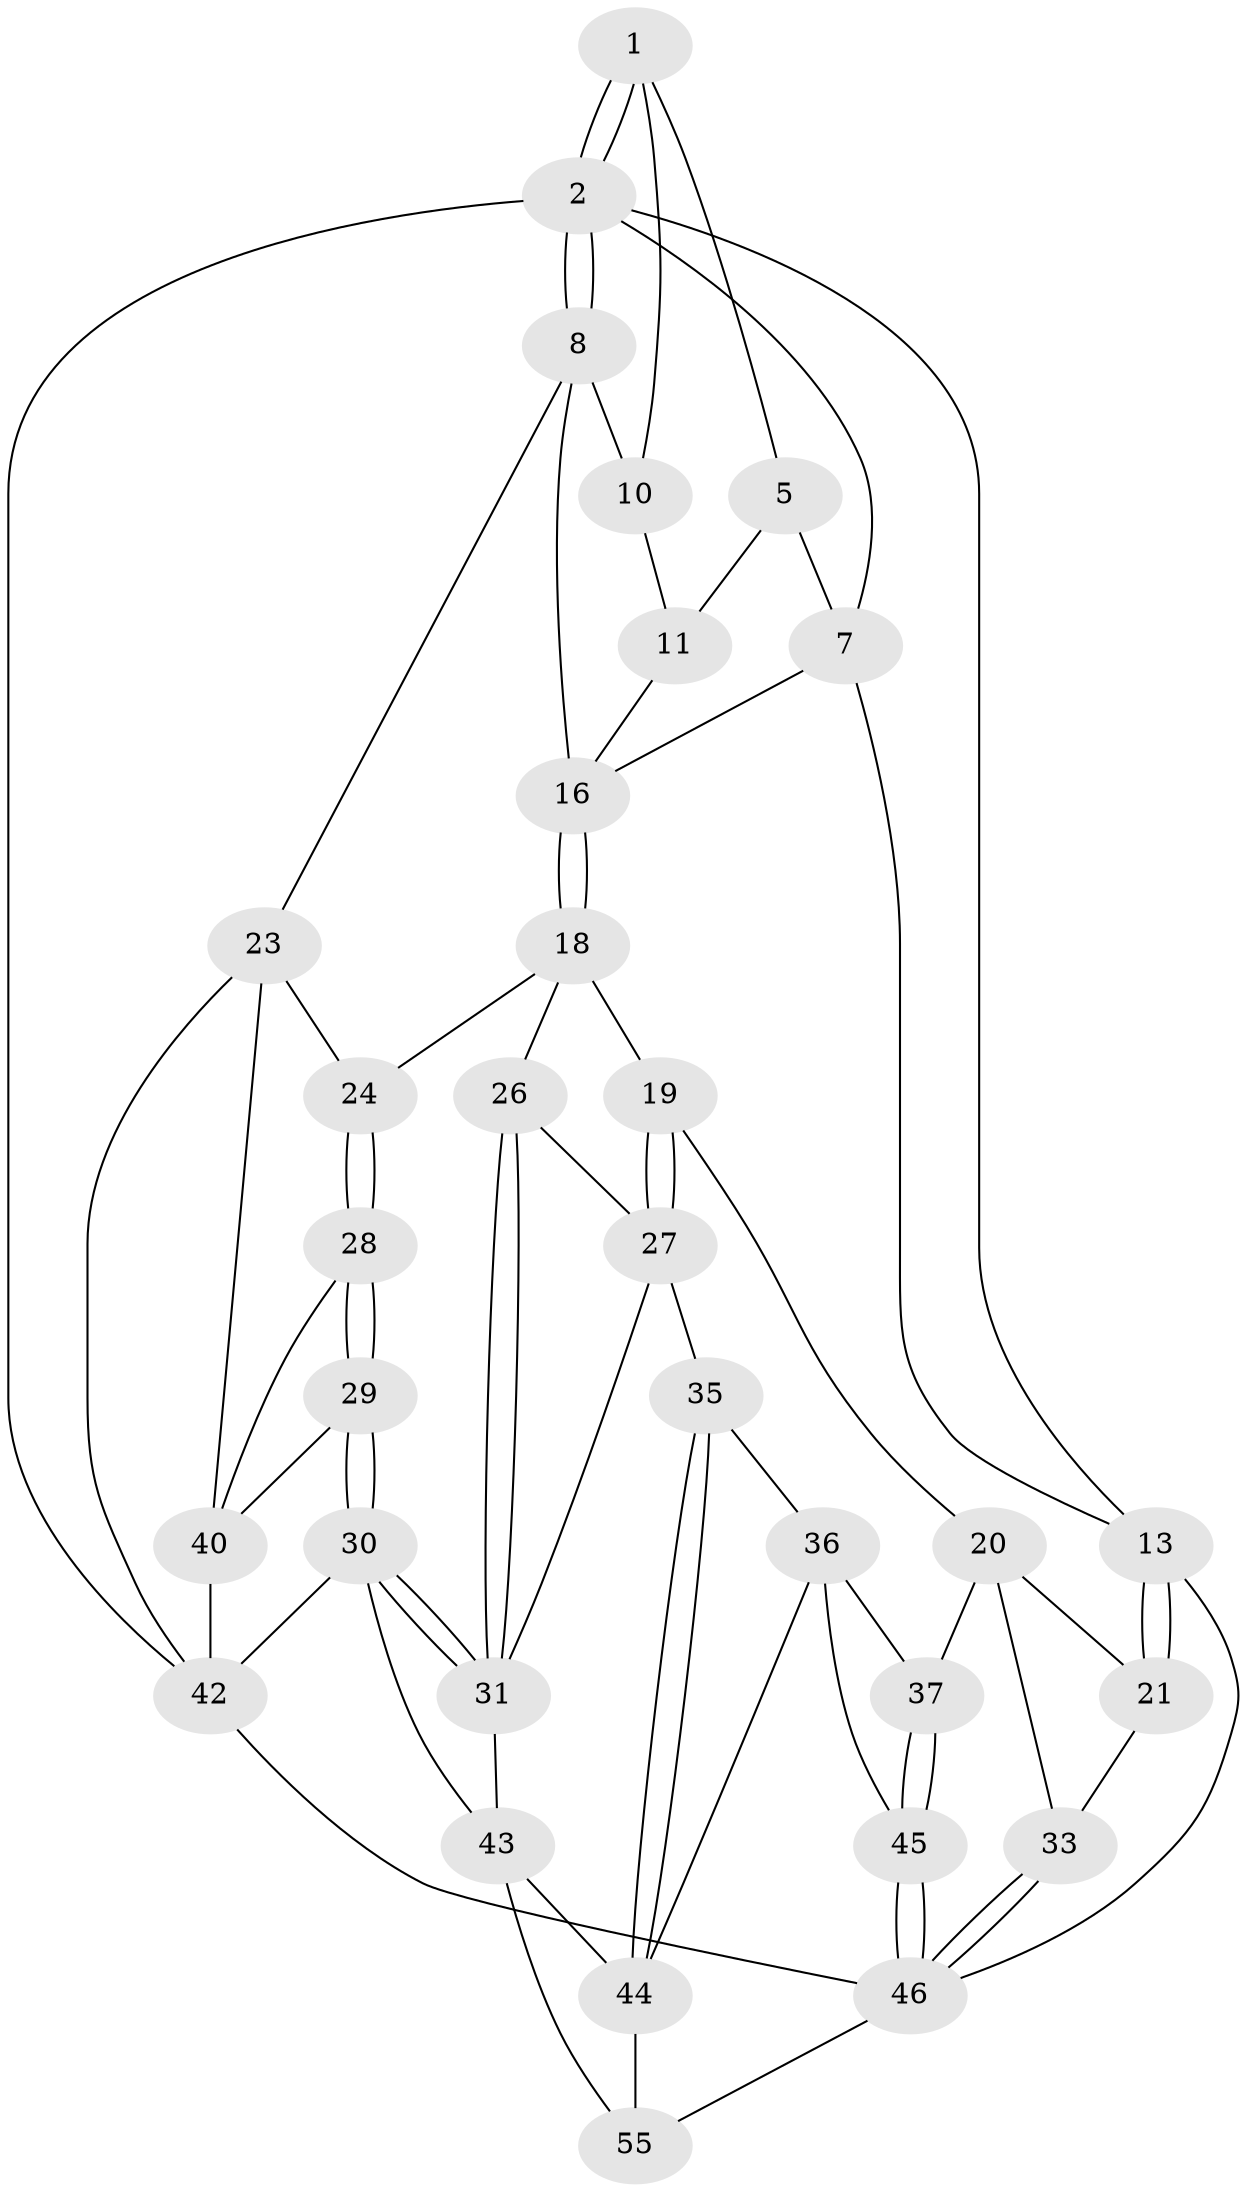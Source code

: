 // original degree distribution, {3: 0.03636363636363636, 6: 0.21818181818181817, 4: 0.2727272727272727, 5: 0.4727272727272727}
// Generated by graph-tools (version 1.1) at 2025/11/02/27/25 16:11:56]
// undirected, 32 vertices, 72 edges
graph export_dot {
graph [start="1"]
  node [color=gray90,style=filled];
  1 [pos="+0.6787676152106045+0",super="+4"];
  2 [pos="+1+0",super="+3"];
  5 [pos="+0.635916308262911+0.017851168251999755",super="+6"];
  7 [pos="+0.26542065792104014+0",super="+12"];
  8 [pos="+1+0.28489587903841684",super="+9"];
  10 [pos="+0.8969800684830431+0.18678840735562294"];
  11 [pos="+0.7645093807501309+0.20280568473348154",super="+15"];
  13 [pos="+0.10868438635905271+0.28352777611119623",super="+14"];
  16 [pos="+0.5322347143132342+0.4316047357506932",super="+17"];
  18 [pos="+0.5351586864683954+0.46325781417596434",super="+25"];
  19 [pos="+0.4668610545370792+0.5437249288384502"];
  20 [pos="+0.2677299971383277+0.6390956200332985",super="+32"];
  21 [pos="+0.14782887890194024+0.5476336713391822",super="+22"];
  23 [pos="+1+0.4987857885660712",super="+39"];
  24 [pos="+0.7525947295335149+0.6012074426230964"];
  26 [pos="+0.6708773055123037+0.7640341396056605"];
  27 [pos="+0.4858858458831248+0.7571639454652389",super="+34"];
  28 [pos="+0.8472784419908884+0.8136793390044478",super="+41"];
  29 [pos="+0.8136207575879042+0.8701800797183213",super="+47"];
  30 [pos="+0.7164832197191335+0.9147576973283118",super="+52"];
  31 [pos="+0.6589127480977631+0.8620588190958051",super="+38"];
  33 [pos="+0+0.7944280114935921"];
  35 [pos="+0.45747347646871794+0.8194247942871594"];
  36 [pos="+0.2679796161678306+0.7933752680477196",super="+48"];
  37 [pos="+0.24504893515496465+0.764450084087859"];
  40 [pos="+0.9957225513834997+0.8042108042642713",super="+50"];
  42 [pos="+1+1",super="+54"];
  43 [pos="+0.5466489786462344+0.9413123681423333",super="+53"];
  44 [pos="+0.42240367654495975+0.9573982284536044",super="+49"];
  45 [pos="+0.12704630187087462+0.9247884904922749"];
  46 [pos="+0+1",super="+51"];
  55 [pos="+0.33654434468663935+1"];
  1 -- 2;
  1 -- 2;
  1 -- 10;
  1 -- 5;
  2 -- 8;
  2 -- 8;
  2 -- 42;
  2 -- 7;
  2 -- 13;
  5 -- 11 [weight=2];
  5 -- 7;
  7 -- 13;
  7 -- 16;
  8 -- 23;
  8 -- 16;
  8 -- 10;
  10 -- 11;
  11 -- 16;
  13 -- 21 [weight=2];
  13 -- 21;
  13 -- 46;
  16 -- 18;
  16 -- 18;
  18 -- 19;
  18 -- 24;
  18 -- 26;
  19 -- 20;
  19 -- 27;
  19 -- 27;
  20 -- 21;
  20 -- 33;
  20 -- 37;
  21 -- 33;
  23 -- 24;
  23 -- 40;
  23 -- 42;
  24 -- 28;
  24 -- 28;
  26 -- 27;
  26 -- 31;
  26 -- 31;
  27 -- 35;
  27 -- 31;
  28 -- 29 [weight=2];
  28 -- 29;
  28 -- 40;
  29 -- 30;
  29 -- 30;
  29 -- 40;
  30 -- 31;
  30 -- 31;
  30 -- 42;
  30 -- 43;
  31 -- 43;
  33 -- 46;
  33 -- 46;
  35 -- 36;
  35 -- 44;
  35 -- 44;
  36 -- 37;
  36 -- 45;
  36 -- 44;
  37 -- 45;
  37 -- 45;
  40 -- 42;
  42 -- 46;
  43 -- 44;
  43 -- 55;
  44 -- 55;
  45 -- 46;
  45 -- 46;
  46 -- 55;
}
